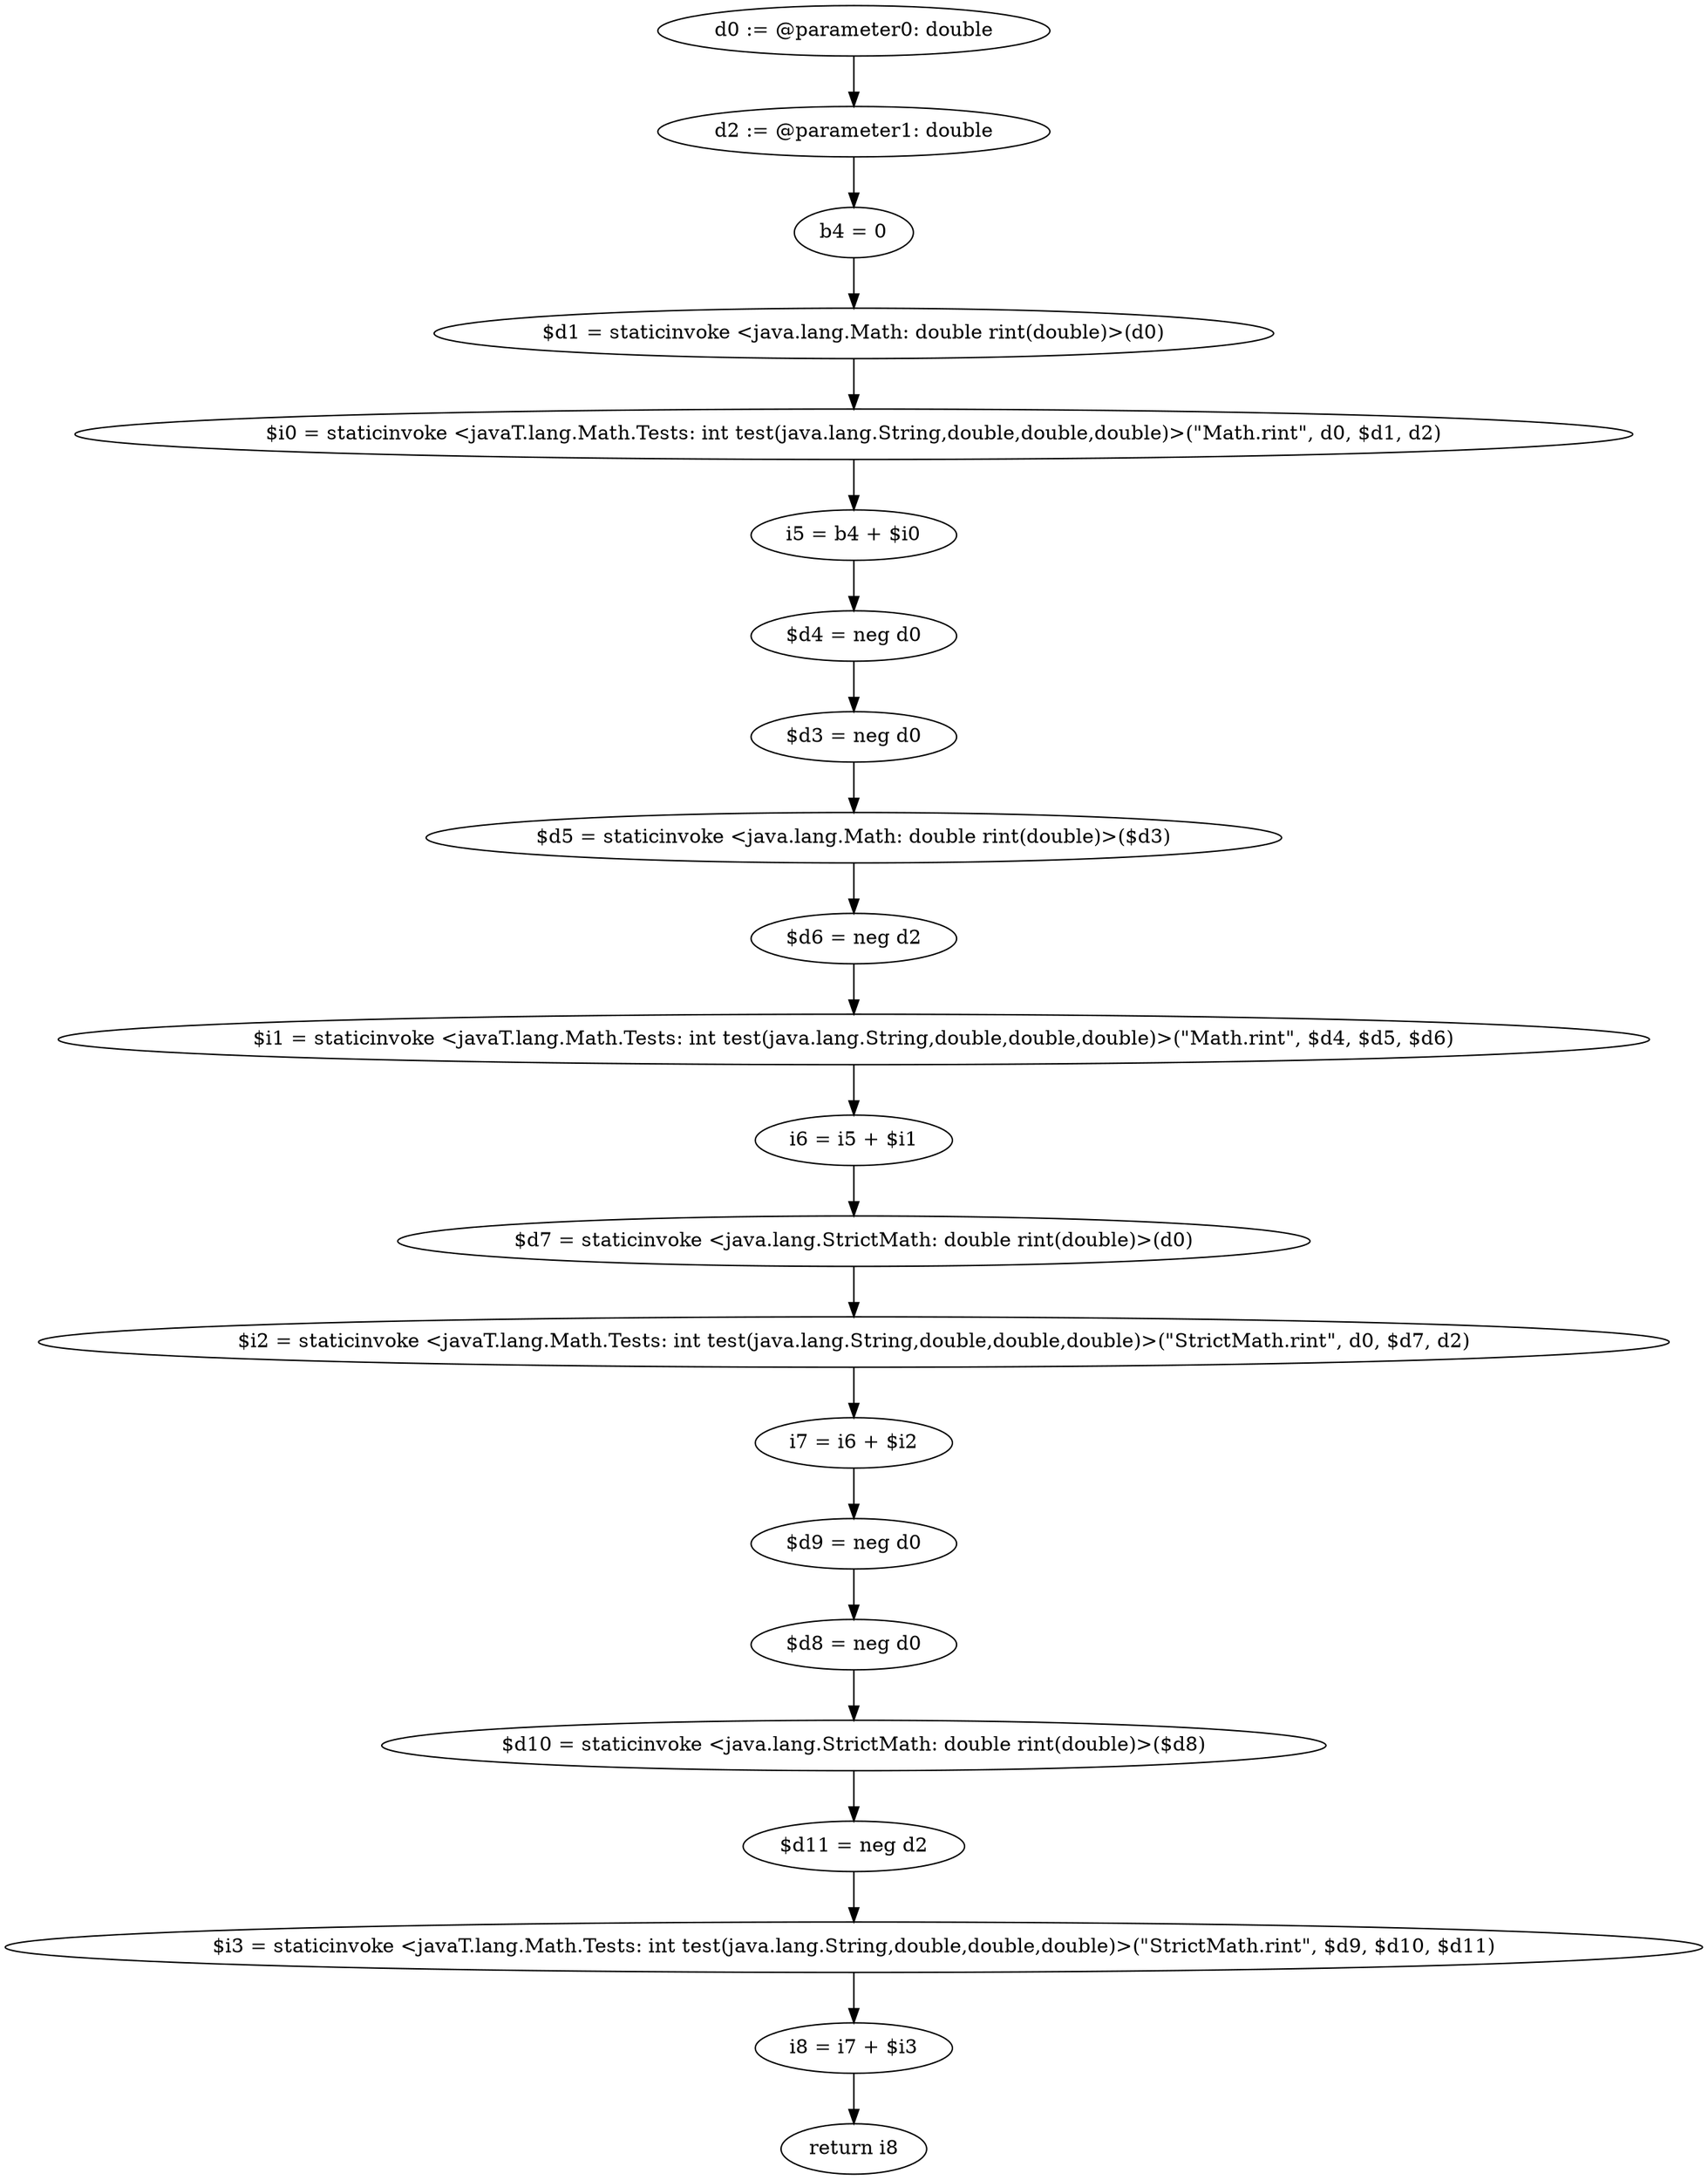 digraph "unitGraph" {
    "d0 := @parameter0: double"
    "d2 := @parameter1: double"
    "b4 = 0"
    "$d1 = staticinvoke <java.lang.Math: double rint(double)>(d0)"
    "$i0 = staticinvoke <javaT.lang.Math.Tests: int test(java.lang.String,double,double,double)>(\"Math.rint\", d0, $d1, d2)"
    "i5 = b4 + $i0"
    "$d4 = neg d0"
    "$d3 = neg d0"
    "$d5 = staticinvoke <java.lang.Math: double rint(double)>($d3)"
    "$d6 = neg d2"
    "$i1 = staticinvoke <javaT.lang.Math.Tests: int test(java.lang.String,double,double,double)>(\"Math.rint\", $d4, $d5, $d6)"
    "i6 = i5 + $i1"
    "$d7 = staticinvoke <java.lang.StrictMath: double rint(double)>(d0)"
    "$i2 = staticinvoke <javaT.lang.Math.Tests: int test(java.lang.String,double,double,double)>(\"StrictMath.rint\", d0, $d7, d2)"
    "i7 = i6 + $i2"
    "$d9 = neg d0"
    "$d8 = neg d0"
    "$d10 = staticinvoke <java.lang.StrictMath: double rint(double)>($d8)"
    "$d11 = neg d2"
    "$i3 = staticinvoke <javaT.lang.Math.Tests: int test(java.lang.String,double,double,double)>(\"StrictMath.rint\", $d9, $d10, $d11)"
    "i8 = i7 + $i3"
    "return i8"
    "d0 := @parameter0: double"->"d2 := @parameter1: double";
    "d2 := @parameter1: double"->"b4 = 0";
    "b4 = 0"->"$d1 = staticinvoke <java.lang.Math: double rint(double)>(d0)";
    "$d1 = staticinvoke <java.lang.Math: double rint(double)>(d0)"->"$i0 = staticinvoke <javaT.lang.Math.Tests: int test(java.lang.String,double,double,double)>(\"Math.rint\", d0, $d1, d2)";
    "$i0 = staticinvoke <javaT.lang.Math.Tests: int test(java.lang.String,double,double,double)>(\"Math.rint\", d0, $d1, d2)"->"i5 = b4 + $i0";
    "i5 = b4 + $i0"->"$d4 = neg d0";
    "$d4 = neg d0"->"$d3 = neg d0";
    "$d3 = neg d0"->"$d5 = staticinvoke <java.lang.Math: double rint(double)>($d3)";
    "$d5 = staticinvoke <java.lang.Math: double rint(double)>($d3)"->"$d6 = neg d2";
    "$d6 = neg d2"->"$i1 = staticinvoke <javaT.lang.Math.Tests: int test(java.lang.String,double,double,double)>(\"Math.rint\", $d4, $d5, $d6)";
    "$i1 = staticinvoke <javaT.lang.Math.Tests: int test(java.lang.String,double,double,double)>(\"Math.rint\", $d4, $d5, $d6)"->"i6 = i5 + $i1";
    "i6 = i5 + $i1"->"$d7 = staticinvoke <java.lang.StrictMath: double rint(double)>(d0)";
    "$d7 = staticinvoke <java.lang.StrictMath: double rint(double)>(d0)"->"$i2 = staticinvoke <javaT.lang.Math.Tests: int test(java.lang.String,double,double,double)>(\"StrictMath.rint\", d0, $d7, d2)";
    "$i2 = staticinvoke <javaT.lang.Math.Tests: int test(java.lang.String,double,double,double)>(\"StrictMath.rint\", d0, $d7, d2)"->"i7 = i6 + $i2";
    "i7 = i6 + $i2"->"$d9 = neg d0";
    "$d9 = neg d0"->"$d8 = neg d0";
    "$d8 = neg d0"->"$d10 = staticinvoke <java.lang.StrictMath: double rint(double)>($d8)";
    "$d10 = staticinvoke <java.lang.StrictMath: double rint(double)>($d8)"->"$d11 = neg d2";
    "$d11 = neg d2"->"$i3 = staticinvoke <javaT.lang.Math.Tests: int test(java.lang.String,double,double,double)>(\"StrictMath.rint\", $d9, $d10, $d11)";
    "$i3 = staticinvoke <javaT.lang.Math.Tests: int test(java.lang.String,double,double,double)>(\"StrictMath.rint\", $d9, $d10, $d11)"->"i8 = i7 + $i3";
    "i8 = i7 + $i3"->"return i8";
}
